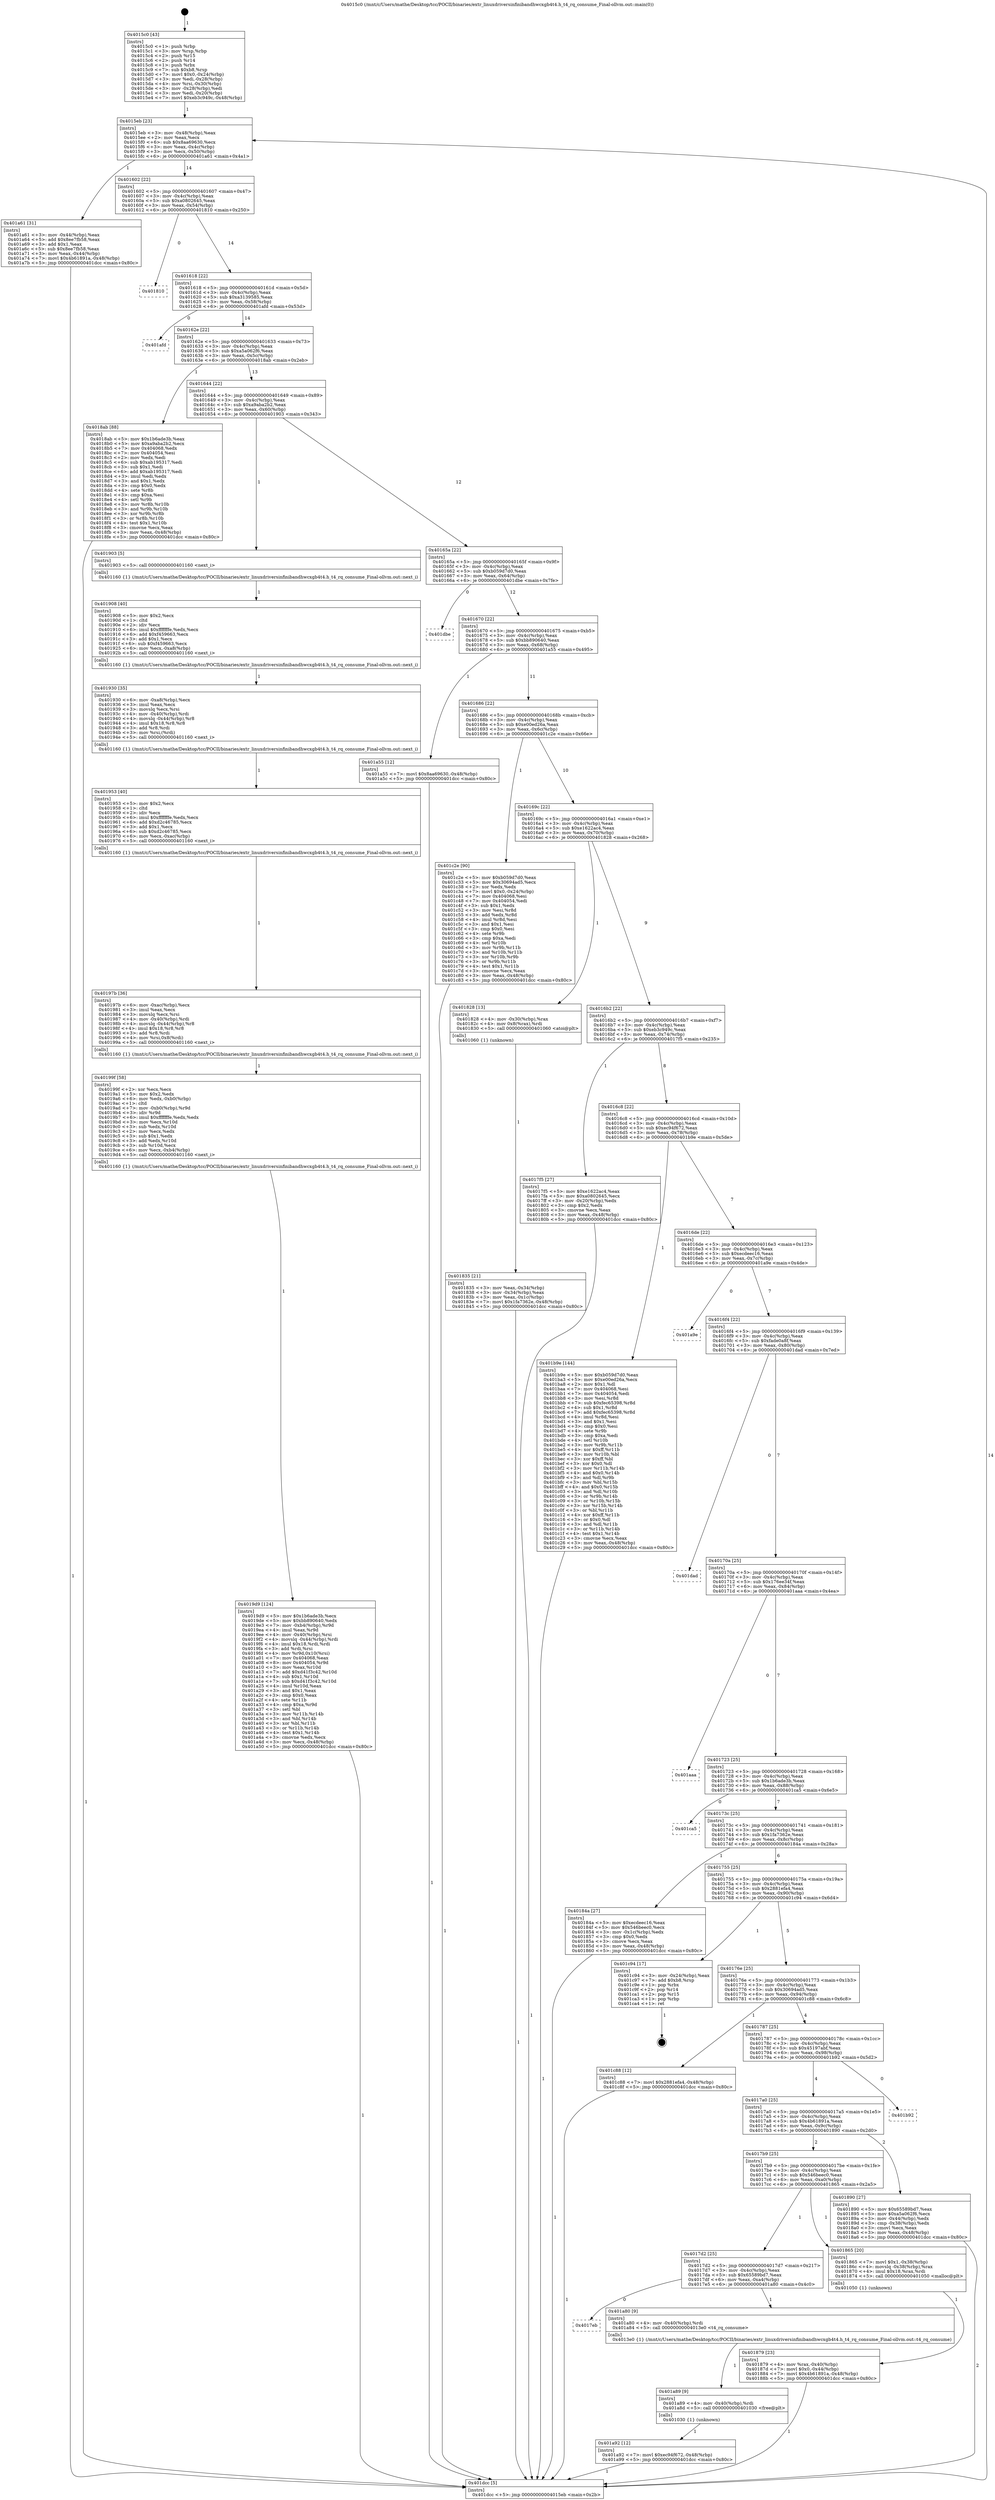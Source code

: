 digraph "0x4015c0" {
  label = "0x4015c0 (/mnt/c/Users/mathe/Desktop/tcc/POCII/binaries/extr_linuxdriversinfinibandhwcxgb4t4.h_t4_rq_consume_Final-ollvm.out::main(0))"
  labelloc = "t"
  node[shape=record]

  Entry [label="",width=0.3,height=0.3,shape=circle,fillcolor=black,style=filled]
  "0x4015eb" [label="{
     0x4015eb [23]\l
     | [instrs]\l
     &nbsp;&nbsp;0x4015eb \<+3\>: mov -0x48(%rbp),%eax\l
     &nbsp;&nbsp;0x4015ee \<+2\>: mov %eax,%ecx\l
     &nbsp;&nbsp;0x4015f0 \<+6\>: sub $0x8aa69630,%ecx\l
     &nbsp;&nbsp;0x4015f6 \<+3\>: mov %eax,-0x4c(%rbp)\l
     &nbsp;&nbsp;0x4015f9 \<+3\>: mov %ecx,-0x50(%rbp)\l
     &nbsp;&nbsp;0x4015fc \<+6\>: je 0000000000401a61 \<main+0x4a1\>\l
  }"]
  "0x401a61" [label="{
     0x401a61 [31]\l
     | [instrs]\l
     &nbsp;&nbsp;0x401a61 \<+3\>: mov -0x44(%rbp),%eax\l
     &nbsp;&nbsp;0x401a64 \<+5\>: add $0x8ee7fb58,%eax\l
     &nbsp;&nbsp;0x401a69 \<+3\>: add $0x1,%eax\l
     &nbsp;&nbsp;0x401a6c \<+5\>: sub $0x8ee7fb58,%eax\l
     &nbsp;&nbsp;0x401a71 \<+3\>: mov %eax,-0x44(%rbp)\l
     &nbsp;&nbsp;0x401a74 \<+7\>: movl $0x4b61891a,-0x48(%rbp)\l
     &nbsp;&nbsp;0x401a7b \<+5\>: jmp 0000000000401dcc \<main+0x80c\>\l
  }"]
  "0x401602" [label="{
     0x401602 [22]\l
     | [instrs]\l
     &nbsp;&nbsp;0x401602 \<+5\>: jmp 0000000000401607 \<main+0x47\>\l
     &nbsp;&nbsp;0x401607 \<+3\>: mov -0x4c(%rbp),%eax\l
     &nbsp;&nbsp;0x40160a \<+5\>: sub $0xa0802645,%eax\l
     &nbsp;&nbsp;0x40160f \<+3\>: mov %eax,-0x54(%rbp)\l
     &nbsp;&nbsp;0x401612 \<+6\>: je 0000000000401810 \<main+0x250\>\l
  }"]
  Exit [label="",width=0.3,height=0.3,shape=circle,fillcolor=black,style=filled,peripheries=2]
  "0x401810" [label="{
     0x401810\l
  }", style=dashed]
  "0x401618" [label="{
     0x401618 [22]\l
     | [instrs]\l
     &nbsp;&nbsp;0x401618 \<+5\>: jmp 000000000040161d \<main+0x5d\>\l
     &nbsp;&nbsp;0x40161d \<+3\>: mov -0x4c(%rbp),%eax\l
     &nbsp;&nbsp;0x401620 \<+5\>: sub $0xa3139585,%eax\l
     &nbsp;&nbsp;0x401625 \<+3\>: mov %eax,-0x58(%rbp)\l
     &nbsp;&nbsp;0x401628 \<+6\>: je 0000000000401afd \<main+0x53d\>\l
  }"]
  "0x401a92" [label="{
     0x401a92 [12]\l
     | [instrs]\l
     &nbsp;&nbsp;0x401a92 \<+7\>: movl $0xec94f672,-0x48(%rbp)\l
     &nbsp;&nbsp;0x401a99 \<+5\>: jmp 0000000000401dcc \<main+0x80c\>\l
  }"]
  "0x401afd" [label="{
     0x401afd\l
  }", style=dashed]
  "0x40162e" [label="{
     0x40162e [22]\l
     | [instrs]\l
     &nbsp;&nbsp;0x40162e \<+5\>: jmp 0000000000401633 \<main+0x73\>\l
     &nbsp;&nbsp;0x401633 \<+3\>: mov -0x4c(%rbp),%eax\l
     &nbsp;&nbsp;0x401636 \<+5\>: sub $0xa5a062f6,%eax\l
     &nbsp;&nbsp;0x40163b \<+3\>: mov %eax,-0x5c(%rbp)\l
     &nbsp;&nbsp;0x40163e \<+6\>: je 00000000004018ab \<main+0x2eb\>\l
  }"]
  "0x401a89" [label="{
     0x401a89 [9]\l
     | [instrs]\l
     &nbsp;&nbsp;0x401a89 \<+4\>: mov -0x40(%rbp),%rdi\l
     &nbsp;&nbsp;0x401a8d \<+5\>: call 0000000000401030 \<free@plt\>\l
     | [calls]\l
     &nbsp;&nbsp;0x401030 \{1\} (unknown)\l
  }"]
  "0x4018ab" [label="{
     0x4018ab [88]\l
     | [instrs]\l
     &nbsp;&nbsp;0x4018ab \<+5\>: mov $0x1b6ade3b,%eax\l
     &nbsp;&nbsp;0x4018b0 \<+5\>: mov $0xa9aba2b2,%ecx\l
     &nbsp;&nbsp;0x4018b5 \<+7\>: mov 0x404068,%edx\l
     &nbsp;&nbsp;0x4018bc \<+7\>: mov 0x404054,%esi\l
     &nbsp;&nbsp;0x4018c3 \<+2\>: mov %edx,%edi\l
     &nbsp;&nbsp;0x4018c5 \<+6\>: sub $0xab195317,%edi\l
     &nbsp;&nbsp;0x4018cb \<+3\>: sub $0x1,%edi\l
     &nbsp;&nbsp;0x4018ce \<+6\>: add $0xab195317,%edi\l
     &nbsp;&nbsp;0x4018d4 \<+3\>: imul %edi,%edx\l
     &nbsp;&nbsp;0x4018d7 \<+3\>: and $0x1,%edx\l
     &nbsp;&nbsp;0x4018da \<+3\>: cmp $0x0,%edx\l
     &nbsp;&nbsp;0x4018dd \<+4\>: sete %r8b\l
     &nbsp;&nbsp;0x4018e1 \<+3\>: cmp $0xa,%esi\l
     &nbsp;&nbsp;0x4018e4 \<+4\>: setl %r9b\l
     &nbsp;&nbsp;0x4018e8 \<+3\>: mov %r8b,%r10b\l
     &nbsp;&nbsp;0x4018eb \<+3\>: and %r9b,%r10b\l
     &nbsp;&nbsp;0x4018ee \<+3\>: xor %r9b,%r8b\l
     &nbsp;&nbsp;0x4018f1 \<+3\>: or %r8b,%r10b\l
     &nbsp;&nbsp;0x4018f4 \<+4\>: test $0x1,%r10b\l
     &nbsp;&nbsp;0x4018f8 \<+3\>: cmovne %ecx,%eax\l
     &nbsp;&nbsp;0x4018fb \<+3\>: mov %eax,-0x48(%rbp)\l
     &nbsp;&nbsp;0x4018fe \<+5\>: jmp 0000000000401dcc \<main+0x80c\>\l
  }"]
  "0x401644" [label="{
     0x401644 [22]\l
     | [instrs]\l
     &nbsp;&nbsp;0x401644 \<+5\>: jmp 0000000000401649 \<main+0x89\>\l
     &nbsp;&nbsp;0x401649 \<+3\>: mov -0x4c(%rbp),%eax\l
     &nbsp;&nbsp;0x40164c \<+5\>: sub $0xa9aba2b2,%eax\l
     &nbsp;&nbsp;0x401651 \<+3\>: mov %eax,-0x60(%rbp)\l
     &nbsp;&nbsp;0x401654 \<+6\>: je 0000000000401903 \<main+0x343\>\l
  }"]
  "0x4017eb" [label="{
     0x4017eb\l
  }", style=dashed]
  "0x401903" [label="{
     0x401903 [5]\l
     | [instrs]\l
     &nbsp;&nbsp;0x401903 \<+5\>: call 0000000000401160 \<next_i\>\l
     | [calls]\l
     &nbsp;&nbsp;0x401160 \{1\} (/mnt/c/Users/mathe/Desktop/tcc/POCII/binaries/extr_linuxdriversinfinibandhwcxgb4t4.h_t4_rq_consume_Final-ollvm.out::next_i)\l
  }"]
  "0x40165a" [label="{
     0x40165a [22]\l
     | [instrs]\l
     &nbsp;&nbsp;0x40165a \<+5\>: jmp 000000000040165f \<main+0x9f\>\l
     &nbsp;&nbsp;0x40165f \<+3\>: mov -0x4c(%rbp),%eax\l
     &nbsp;&nbsp;0x401662 \<+5\>: sub $0xb059d7d0,%eax\l
     &nbsp;&nbsp;0x401667 \<+3\>: mov %eax,-0x64(%rbp)\l
     &nbsp;&nbsp;0x40166a \<+6\>: je 0000000000401dbe \<main+0x7fe\>\l
  }"]
  "0x401a80" [label="{
     0x401a80 [9]\l
     | [instrs]\l
     &nbsp;&nbsp;0x401a80 \<+4\>: mov -0x40(%rbp),%rdi\l
     &nbsp;&nbsp;0x401a84 \<+5\>: call 00000000004013e0 \<t4_rq_consume\>\l
     | [calls]\l
     &nbsp;&nbsp;0x4013e0 \{1\} (/mnt/c/Users/mathe/Desktop/tcc/POCII/binaries/extr_linuxdriversinfinibandhwcxgb4t4.h_t4_rq_consume_Final-ollvm.out::t4_rq_consume)\l
  }"]
  "0x401dbe" [label="{
     0x401dbe\l
  }", style=dashed]
  "0x401670" [label="{
     0x401670 [22]\l
     | [instrs]\l
     &nbsp;&nbsp;0x401670 \<+5\>: jmp 0000000000401675 \<main+0xb5\>\l
     &nbsp;&nbsp;0x401675 \<+3\>: mov -0x4c(%rbp),%eax\l
     &nbsp;&nbsp;0x401678 \<+5\>: sub $0xbb890640,%eax\l
     &nbsp;&nbsp;0x40167d \<+3\>: mov %eax,-0x68(%rbp)\l
     &nbsp;&nbsp;0x401680 \<+6\>: je 0000000000401a55 \<main+0x495\>\l
  }"]
  "0x4019d9" [label="{
     0x4019d9 [124]\l
     | [instrs]\l
     &nbsp;&nbsp;0x4019d9 \<+5\>: mov $0x1b6ade3b,%ecx\l
     &nbsp;&nbsp;0x4019de \<+5\>: mov $0xbb890640,%edx\l
     &nbsp;&nbsp;0x4019e3 \<+7\>: mov -0xb4(%rbp),%r9d\l
     &nbsp;&nbsp;0x4019ea \<+4\>: imul %eax,%r9d\l
     &nbsp;&nbsp;0x4019ee \<+4\>: mov -0x40(%rbp),%rsi\l
     &nbsp;&nbsp;0x4019f2 \<+4\>: movslq -0x44(%rbp),%rdi\l
     &nbsp;&nbsp;0x4019f6 \<+4\>: imul $0x18,%rdi,%rdi\l
     &nbsp;&nbsp;0x4019fa \<+3\>: add %rdi,%rsi\l
     &nbsp;&nbsp;0x4019fd \<+4\>: mov %r9d,0x10(%rsi)\l
     &nbsp;&nbsp;0x401a01 \<+7\>: mov 0x404068,%eax\l
     &nbsp;&nbsp;0x401a08 \<+8\>: mov 0x404054,%r9d\l
     &nbsp;&nbsp;0x401a10 \<+3\>: mov %eax,%r10d\l
     &nbsp;&nbsp;0x401a13 \<+7\>: add $0xd41f3c42,%r10d\l
     &nbsp;&nbsp;0x401a1a \<+4\>: sub $0x1,%r10d\l
     &nbsp;&nbsp;0x401a1e \<+7\>: sub $0xd41f3c42,%r10d\l
     &nbsp;&nbsp;0x401a25 \<+4\>: imul %r10d,%eax\l
     &nbsp;&nbsp;0x401a29 \<+3\>: and $0x1,%eax\l
     &nbsp;&nbsp;0x401a2c \<+3\>: cmp $0x0,%eax\l
     &nbsp;&nbsp;0x401a2f \<+4\>: sete %r11b\l
     &nbsp;&nbsp;0x401a33 \<+4\>: cmp $0xa,%r9d\l
     &nbsp;&nbsp;0x401a37 \<+3\>: setl %bl\l
     &nbsp;&nbsp;0x401a3a \<+3\>: mov %r11b,%r14b\l
     &nbsp;&nbsp;0x401a3d \<+3\>: and %bl,%r14b\l
     &nbsp;&nbsp;0x401a40 \<+3\>: xor %bl,%r11b\l
     &nbsp;&nbsp;0x401a43 \<+3\>: or %r11b,%r14b\l
     &nbsp;&nbsp;0x401a46 \<+4\>: test $0x1,%r14b\l
     &nbsp;&nbsp;0x401a4a \<+3\>: cmovne %edx,%ecx\l
     &nbsp;&nbsp;0x401a4d \<+3\>: mov %ecx,-0x48(%rbp)\l
     &nbsp;&nbsp;0x401a50 \<+5\>: jmp 0000000000401dcc \<main+0x80c\>\l
  }"]
  "0x401a55" [label="{
     0x401a55 [12]\l
     | [instrs]\l
     &nbsp;&nbsp;0x401a55 \<+7\>: movl $0x8aa69630,-0x48(%rbp)\l
     &nbsp;&nbsp;0x401a5c \<+5\>: jmp 0000000000401dcc \<main+0x80c\>\l
  }"]
  "0x401686" [label="{
     0x401686 [22]\l
     | [instrs]\l
     &nbsp;&nbsp;0x401686 \<+5\>: jmp 000000000040168b \<main+0xcb\>\l
     &nbsp;&nbsp;0x40168b \<+3\>: mov -0x4c(%rbp),%eax\l
     &nbsp;&nbsp;0x40168e \<+5\>: sub $0xe00ed26a,%eax\l
     &nbsp;&nbsp;0x401693 \<+3\>: mov %eax,-0x6c(%rbp)\l
     &nbsp;&nbsp;0x401696 \<+6\>: je 0000000000401c2e \<main+0x66e\>\l
  }"]
  "0x40199f" [label="{
     0x40199f [58]\l
     | [instrs]\l
     &nbsp;&nbsp;0x40199f \<+2\>: xor %ecx,%ecx\l
     &nbsp;&nbsp;0x4019a1 \<+5\>: mov $0x2,%edx\l
     &nbsp;&nbsp;0x4019a6 \<+6\>: mov %edx,-0xb0(%rbp)\l
     &nbsp;&nbsp;0x4019ac \<+1\>: cltd\l
     &nbsp;&nbsp;0x4019ad \<+7\>: mov -0xb0(%rbp),%r9d\l
     &nbsp;&nbsp;0x4019b4 \<+3\>: idiv %r9d\l
     &nbsp;&nbsp;0x4019b7 \<+6\>: imul $0xfffffffe,%edx,%edx\l
     &nbsp;&nbsp;0x4019bd \<+3\>: mov %ecx,%r10d\l
     &nbsp;&nbsp;0x4019c0 \<+3\>: sub %edx,%r10d\l
     &nbsp;&nbsp;0x4019c3 \<+2\>: mov %ecx,%edx\l
     &nbsp;&nbsp;0x4019c5 \<+3\>: sub $0x1,%edx\l
     &nbsp;&nbsp;0x4019c8 \<+3\>: add %edx,%r10d\l
     &nbsp;&nbsp;0x4019cb \<+3\>: sub %r10d,%ecx\l
     &nbsp;&nbsp;0x4019ce \<+6\>: mov %ecx,-0xb4(%rbp)\l
     &nbsp;&nbsp;0x4019d4 \<+5\>: call 0000000000401160 \<next_i\>\l
     | [calls]\l
     &nbsp;&nbsp;0x401160 \{1\} (/mnt/c/Users/mathe/Desktop/tcc/POCII/binaries/extr_linuxdriversinfinibandhwcxgb4t4.h_t4_rq_consume_Final-ollvm.out::next_i)\l
  }"]
  "0x401c2e" [label="{
     0x401c2e [90]\l
     | [instrs]\l
     &nbsp;&nbsp;0x401c2e \<+5\>: mov $0xb059d7d0,%eax\l
     &nbsp;&nbsp;0x401c33 \<+5\>: mov $0x30694ad5,%ecx\l
     &nbsp;&nbsp;0x401c38 \<+2\>: xor %edx,%edx\l
     &nbsp;&nbsp;0x401c3a \<+7\>: movl $0x0,-0x24(%rbp)\l
     &nbsp;&nbsp;0x401c41 \<+7\>: mov 0x404068,%esi\l
     &nbsp;&nbsp;0x401c48 \<+7\>: mov 0x404054,%edi\l
     &nbsp;&nbsp;0x401c4f \<+3\>: sub $0x1,%edx\l
     &nbsp;&nbsp;0x401c52 \<+3\>: mov %esi,%r8d\l
     &nbsp;&nbsp;0x401c55 \<+3\>: add %edx,%r8d\l
     &nbsp;&nbsp;0x401c58 \<+4\>: imul %r8d,%esi\l
     &nbsp;&nbsp;0x401c5c \<+3\>: and $0x1,%esi\l
     &nbsp;&nbsp;0x401c5f \<+3\>: cmp $0x0,%esi\l
     &nbsp;&nbsp;0x401c62 \<+4\>: sete %r9b\l
     &nbsp;&nbsp;0x401c66 \<+3\>: cmp $0xa,%edi\l
     &nbsp;&nbsp;0x401c69 \<+4\>: setl %r10b\l
     &nbsp;&nbsp;0x401c6d \<+3\>: mov %r9b,%r11b\l
     &nbsp;&nbsp;0x401c70 \<+3\>: and %r10b,%r11b\l
     &nbsp;&nbsp;0x401c73 \<+3\>: xor %r10b,%r9b\l
     &nbsp;&nbsp;0x401c76 \<+3\>: or %r9b,%r11b\l
     &nbsp;&nbsp;0x401c79 \<+4\>: test $0x1,%r11b\l
     &nbsp;&nbsp;0x401c7d \<+3\>: cmovne %ecx,%eax\l
     &nbsp;&nbsp;0x401c80 \<+3\>: mov %eax,-0x48(%rbp)\l
     &nbsp;&nbsp;0x401c83 \<+5\>: jmp 0000000000401dcc \<main+0x80c\>\l
  }"]
  "0x40169c" [label="{
     0x40169c [22]\l
     | [instrs]\l
     &nbsp;&nbsp;0x40169c \<+5\>: jmp 00000000004016a1 \<main+0xe1\>\l
     &nbsp;&nbsp;0x4016a1 \<+3\>: mov -0x4c(%rbp),%eax\l
     &nbsp;&nbsp;0x4016a4 \<+5\>: sub $0xe1622ac4,%eax\l
     &nbsp;&nbsp;0x4016a9 \<+3\>: mov %eax,-0x70(%rbp)\l
     &nbsp;&nbsp;0x4016ac \<+6\>: je 0000000000401828 \<main+0x268\>\l
  }"]
  "0x40197b" [label="{
     0x40197b [36]\l
     | [instrs]\l
     &nbsp;&nbsp;0x40197b \<+6\>: mov -0xac(%rbp),%ecx\l
     &nbsp;&nbsp;0x401981 \<+3\>: imul %eax,%ecx\l
     &nbsp;&nbsp;0x401984 \<+3\>: movslq %ecx,%rsi\l
     &nbsp;&nbsp;0x401987 \<+4\>: mov -0x40(%rbp),%rdi\l
     &nbsp;&nbsp;0x40198b \<+4\>: movslq -0x44(%rbp),%r8\l
     &nbsp;&nbsp;0x40198f \<+4\>: imul $0x18,%r8,%r8\l
     &nbsp;&nbsp;0x401993 \<+3\>: add %r8,%rdi\l
     &nbsp;&nbsp;0x401996 \<+4\>: mov %rsi,0x8(%rdi)\l
     &nbsp;&nbsp;0x40199a \<+5\>: call 0000000000401160 \<next_i\>\l
     | [calls]\l
     &nbsp;&nbsp;0x401160 \{1\} (/mnt/c/Users/mathe/Desktop/tcc/POCII/binaries/extr_linuxdriversinfinibandhwcxgb4t4.h_t4_rq_consume_Final-ollvm.out::next_i)\l
  }"]
  "0x401828" [label="{
     0x401828 [13]\l
     | [instrs]\l
     &nbsp;&nbsp;0x401828 \<+4\>: mov -0x30(%rbp),%rax\l
     &nbsp;&nbsp;0x40182c \<+4\>: mov 0x8(%rax),%rdi\l
     &nbsp;&nbsp;0x401830 \<+5\>: call 0000000000401060 \<atoi@plt\>\l
     | [calls]\l
     &nbsp;&nbsp;0x401060 \{1\} (unknown)\l
  }"]
  "0x4016b2" [label="{
     0x4016b2 [22]\l
     | [instrs]\l
     &nbsp;&nbsp;0x4016b2 \<+5\>: jmp 00000000004016b7 \<main+0xf7\>\l
     &nbsp;&nbsp;0x4016b7 \<+3\>: mov -0x4c(%rbp),%eax\l
     &nbsp;&nbsp;0x4016ba \<+5\>: sub $0xeb3c949c,%eax\l
     &nbsp;&nbsp;0x4016bf \<+3\>: mov %eax,-0x74(%rbp)\l
     &nbsp;&nbsp;0x4016c2 \<+6\>: je 00000000004017f5 \<main+0x235\>\l
  }"]
  "0x401953" [label="{
     0x401953 [40]\l
     | [instrs]\l
     &nbsp;&nbsp;0x401953 \<+5\>: mov $0x2,%ecx\l
     &nbsp;&nbsp;0x401958 \<+1\>: cltd\l
     &nbsp;&nbsp;0x401959 \<+2\>: idiv %ecx\l
     &nbsp;&nbsp;0x40195b \<+6\>: imul $0xfffffffe,%edx,%ecx\l
     &nbsp;&nbsp;0x401961 \<+6\>: add $0xd2c46785,%ecx\l
     &nbsp;&nbsp;0x401967 \<+3\>: add $0x1,%ecx\l
     &nbsp;&nbsp;0x40196a \<+6\>: sub $0xd2c46785,%ecx\l
     &nbsp;&nbsp;0x401970 \<+6\>: mov %ecx,-0xac(%rbp)\l
     &nbsp;&nbsp;0x401976 \<+5\>: call 0000000000401160 \<next_i\>\l
     | [calls]\l
     &nbsp;&nbsp;0x401160 \{1\} (/mnt/c/Users/mathe/Desktop/tcc/POCII/binaries/extr_linuxdriversinfinibandhwcxgb4t4.h_t4_rq_consume_Final-ollvm.out::next_i)\l
  }"]
  "0x4017f5" [label="{
     0x4017f5 [27]\l
     | [instrs]\l
     &nbsp;&nbsp;0x4017f5 \<+5\>: mov $0xe1622ac4,%eax\l
     &nbsp;&nbsp;0x4017fa \<+5\>: mov $0xa0802645,%ecx\l
     &nbsp;&nbsp;0x4017ff \<+3\>: mov -0x20(%rbp),%edx\l
     &nbsp;&nbsp;0x401802 \<+3\>: cmp $0x2,%edx\l
     &nbsp;&nbsp;0x401805 \<+3\>: cmovne %ecx,%eax\l
     &nbsp;&nbsp;0x401808 \<+3\>: mov %eax,-0x48(%rbp)\l
     &nbsp;&nbsp;0x40180b \<+5\>: jmp 0000000000401dcc \<main+0x80c\>\l
  }"]
  "0x4016c8" [label="{
     0x4016c8 [22]\l
     | [instrs]\l
     &nbsp;&nbsp;0x4016c8 \<+5\>: jmp 00000000004016cd \<main+0x10d\>\l
     &nbsp;&nbsp;0x4016cd \<+3\>: mov -0x4c(%rbp),%eax\l
     &nbsp;&nbsp;0x4016d0 \<+5\>: sub $0xec94f672,%eax\l
     &nbsp;&nbsp;0x4016d5 \<+3\>: mov %eax,-0x78(%rbp)\l
     &nbsp;&nbsp;0x4016d8 \<+6\>: je 0000000000401b9e \<main+0x5de\>\l
  }"]
  "0x401dcc" [label="{
     0x401dcc [5]\l
     | [instrs]\l
     &nbsp;&nbsp;0x401dcc \<+5\>: jmp 00000000004015eb \<main+0x2b\>\l
  }"]
  "0x4015c0" [label="{
     0x4015c0 [43]\l
     | [instrs]\l
     &nbsp;&nbsp;0x4015c0 \<+1\>: push %rbp\l
     &nbsp;&nbsp;0x4015c1 \<+3\>: mov %rsp,%rbp\l
     &nbsp;&nbsp;0x4015c4 \<+2\>: push %r15\l
     &nbsp;&nbsp;0x4015c6 \<+2\>: push %r14\l
     &nbsp;&nbsp;0x4015c8 \<+1\>: push %rbx\l
     &nbsp;&nbsp;0x4015c9 \<+7\>: sub $0xb8,%rsp\l
     &nbsp;&nbsp;0x4015d0 \<+7\>: movl $0x0,-0x24(%rbp)\l
     &nbsp;&nbsp;0x4015d7 \<+3\>: mov %edi,-0x28(%rbp)\l
     &nbsp;&nbsp;0x4015da \<+4\>: mov %rsi,-0x30(%rbp)\l
     &nbsp;&nbsp;0x4015de \<+3\>: mov -0x28(%rbp),%edi\l
     &nbsp;&nbsp;0x4015e1 \<+3\>: mov %edi,-0x20(%rbp)\l
     &nbsp;&nbsp;0x4015e4 \<+7\>: movl $0xeb3c949c,-0x48(%rbp)\l
  }"]
  "0x401835" [label="{
     0x401835 [21]\l
     | [instrs]\l
     &nbsp;&nbsp;0x401835 \<+3\>: mov %eax,-0x34(%rbp)\l
     &nbsp;&nbsp;0x401838 \<+3\>: mov -0x34(%rbp),%eax\l
     &nbsp;&nbsp;0x40183b \<+3\>: mov %eax,-0x1c(%rbp)\l
     &nbsp;&nbsp;0x40183e \<+7\>: movl $0x1fa7362e,-0x48(%rbp)\l
     &nbsp;&nbsp;0x401845 \<+5\>: jmp 0000000000401dcc \<main+0x80c\>\l
  }"]
  "0x401930" [label="{
     0x401930 [35]\l
     | [instrs]\l
     &nbsp;&nbsp;0x401930 \<+6\>: mov -0xa8(%rbp),%ecx\l
     &nbsp;&nbsp;0x401936 \<+3\>: imul %eax,%ecx\l
     &nbsp;&nbsp;0x401939 \<+3\>: movslq %ecx,%rsi\l
     &nbsp;&nbsp;0x40193c \<+4\>: mov -0x40(%rbp),%rdi\l
     &nbsp;&nbsp;0x401940 \<+4\>: movslq -0x44(%rbp),%r8\l
     &nbsp;&nbsp;0x401944 \<+4\>: imul $0x18,%r8,%r8\l
     &nbsp;&nbsp;0x401948 \<+3\>: add %r8,%rdi\l
     &nbsp;&nbsp;0x40194b \<+3\>: mov %rsi,(%rdi)\l
     &nbsp;&nbsp;0x40194e \<+5\>: call 0000000000401160 \<next_i\>\l
     | [calls]\l
     &nbsp;&nbsp;0x401160 \{1\} (/mnt/c/Users/mathe/Desktop/tcc/POCII/binaries/extr_linuxdriversinfinibandhwcxgb4t4.h_t4_rq_consume_Final-ollvm.out::next_i)\l
  }"]
  "0x401b9e" [label="{
     0x401b9e [144]\l
     | [instrs]\l
     &nbsp;&nbsp;0x401b9e \<+5\>: mov $0xb059d7d0,%eax\l
     &nbsp;&nbsp;0x401ba3 \<+5\>: mov $0xe00ed26a,%ecx\l
     &nbsp;&nbsp;0x401ba8 \<+2\>: mov $0x1,%dl\l
     &nbsp;&nbsp;0x401baa \<+7\>: mov 0x404068,%esi\l
     &nbsp;&nbsp;0x401bb1 \<+7\>: mov 0x404054,%edi\l
     &nbsp;&nbsp;0x401bb8 \<+3\>: mov %esi,%r8d\l
     &nbsp;&nbsp;0x401bbb \<+7\>: sub $0xfec65398,%r8d\l
     &nbsp;&nbsp;0x401bc2 \<+4\>: sub $0x1,%r8d\l
     &nbsp;&nbsp;0x401bc6 \<+7\>: add $0xfec65398,%r8d\l
     &nbsp;&nbsp;0x401bcd \<+4\>: imul %r8d,%esi\l
     &nbsp;&nbsp;0x401bd1 \<+3\>: and $0x1,%esi\l
     &nbsp;&nbsp;0x401bd4 \<+3\>: cmp $0x0,%esi\l
     &nbsp;&nbsp;0x401bd7 \<+4\>: sete %r9b\l
     &nbsp;&nbsp;0x401bdb \<+3\>: cmp $0xa,%edi\l
     &nbsp;&nbsp;0x401bde \<+4\>: setl %r10b\l
     &nbsp;&nbsp;0x401be2 \<+3\>: mov %r9b,%r11b\l
     &nbsp;&nbsp;0x401be5 \<+4\>: xor $0xff,%r11b\l
     &nbsp;&nbsp;0x401be9 \<+3\>: mov %r10b,%bl\l
     &nbsp;&nbsp;0x401bec \<+3\>: xor $0xff,%bl\l
     &nbsp;&nbsp;0x401bef \<+3\>: xor $0x0,%dl\l
     &nbsp;&nbsp;0x401bf2 \<+3\>: mov %r11b,%r14b\l
     &nbsp;&nbsp;0x401bf5 \<+4\>: and $0x0,%r14b\l
     &nbsp;&nbsp;0x401bf9 \<+3\>: and %dl,%r9b\l
     &nbsp;&nbsp;0x401bfc \<+3\>: mov %bl,%r15b\l
     &nbsp;&nbsp;0x401bff \<+4\>: and $0x0,%r15b\l
     &nbsp;&nbsp;0x401c03 \<+3\>: and %dl,%r10b\l
     &nbsp;&nbsp;0x401c06 \<+3\>: or %r9b,%r14b\l
     &nbsp;&nbsp;0x401c09 \<+3\>: or %r10b,%r15b\l
     &nbsp;&nbsp;0x401c0c \<+3\>: xor %r15b,%r14b\l
     &nbsp;&nbsp;0x401c0f \<+3\>: or %bl,%r11b\l
     &nbsp;&nbsp;0x401c12 \<+4\>: xor $0xff,%r11b\l
     &nbsp;&nbsp;0x401c16 \<+3\>: or $0x0,%dl\l
     &nbsp;&nbsp;0x401c19 \<+3\>: and %dl,%r11b\l
     &nbsp;&nbsp;0x401c1c \<+3\>: or %r11b,%r14b\l
     &nbsp;&nbsp;0x401c1f \<+4\>: test $0x1,%r14b\l
     &nbsp;&nbsp;0x401c23 \<+3\>: cmovne %ecx,%eax\l
     &nbsp;&nbsp;0x401c26 \<+3\>: mov %eax,-0x48(%rbp)\l
     &nbsp;&nbsp;0x401c29 \<+5\>: jmp 0000000000401dcc \<main+0x80c\>\l
  }"]
  "0x4016de" [label="{
     0x4016de [22]\l
     | [instrs]\l
     &nbsp;&nbsp;0x4016de \<+5\>: jmp 00000000004016e3 \<main+0x123\>\l
     &nbsp;&nbsp;0x4016e3 \<+3\>: mov -0x4c(%rbp),%eax\l
     &nbsp;&nbsp;0x4016e6 \<+5\>: sub $0xecdeec16,%eax\l
     &nbsp;&nbsp;0x4016eb \<+3\>: mov %eax,-0x7c(%rbp)\l
     &nbsp;&nbsp;0x4016ee \<+6\>: je 0000000000401a9e \<main+0x4de\>\l
  }"]
  "0x401908" [label="{
     0x401908 [40]\l
     | [instrs]\l
     &nbsp;&nbsp;0x401908 \<+5\>: mov $0x2,%ecx\l
     &nbsp;&nbsp;0x40190d \<+1\>: cltd\l
     &nbsp;&nbsp;0x40190e \<+2\>: idiv %ecx\l
     &nbsp;&nbsp;0x401910 \<+6\>: imul $0xfffffffe,%edx,%ecx\l
     &nbsp;&nbsp;0x401916 \<+6\>: add $0xf459663,%ecx\l
     &nbsp;&nbsp;0x40191c \<+3\>: add $0x1,%ecx\l
     &nbsp;&nbsp;0x40191f \<+6\>: sub $0xf459663,%ecx\l
     &nbsp;&nbsp;0x401925 \<+6\>: mov %ecx,-0xa8(%rbp)\l
     &nbsp;&nbsp;0x40192b \<+5\>: call 0000000000401160 \<next_i\>\l
     | [calls]\l
     &nbsp;&nbsp;0x401160 \{1\} (/mnt/c/Users/mathe/Desktop/tcc/POCII/binaries/extr_linuxdriversinfinibandhwcxgb4t4.h_t4_rq_consume_Final-ollvm.out::next_i)\l
  }"]
  "0x401a9e" [label="{
     0x401a9e\l
  }", style=dashed]
  "0x4016f4" [label="{
     0x4016f4 [22]\l
     | [instrs]\l
     &nbsp;&nbsp;0x4016f4 \<+5\>: jmp 00000000004016f9 \<main+0x139\>\l
     &nbsp;&nbsp;0x4016f9 \<+3\>: mov -0x4c(%rbp),%eax\l
     &nbsp;&nbsp;0x4016fc \<+5\>: sub $0xfade0a8f,%eax\l
     &nbsp;&nbsp;0x401701 \<+3\>: mov %eax,-0x80(%rbp)\l
     &nbsp;&nbsp;0x401704 \<+6\>: je 0000000000401dad \<main+0x7ed\>\l
  }"]
  "0x401879" [label="{
     0x401879 [23]\l
     | [instrs]\l
     &nbsp;&nbsp;0x401879 \<+4\>: mov %rax,-0x40(%rbp)\l
     &nbsp;&nbsp;0x40187d \<+7\>: movl $0x0,-0x44(%rbp)\l
     &nbsp;&nbsp;0x401884 \<+7\>: movl $0x4b61891a,-0x48(%rbp)\l
     &nbsp;&nbsp;0x40188b \<+5\>: jmp 0000000000401dcc \<main+0x80c\>\l
  }"]
  "0x401dad" [label="{
     0x401dad\l
  }", style=dashed]
  "0x40170a" [label="{
     0x40170a [25]\l
     | [instrs]\l
     &nbsp;&nbsp;0x40170a \<+5\>: jmp 000000000040170f \<main+0x14f\>\l
     &nbsp;&nbsp;0x40170f \<+3\>: mov -0x4c(%rbp),%eax\l
     &nbsp;&nbsp;0x401712 \<+5\>: sub $0x176ee34f,%eax\l
     &nbsp;&nbsp;0x401717 \<+6\>: mov %eax,-0x84(%rbp)\l
     &nbsp;&nbsp;0x40171d \<+6\>: je 0000000000401aaa \<main+0x4ea\>\l
  }"]
  "0x4017d2" [label="{
     0x4017d2 [25]\l
     | [instrs]\l
     &nbsp;&nbsp;0x4017d2 \<+5\>: jmp 00000000004017d7 \<main+0x217\>\l
     &nbsp;&nbsp;0x4017d7 \<+3\>: mov -0x4c(%rbp),%eax\l
     &nbsp;&nbsp;0x4017da \<+5\>: sub $0x65589bd7,%eax\l
     &nbsp;&nbsp;0x4017df \<+6\>: mov %eax,-0xa4(%rbp)\l
     &nbsp;&nbsp;0x4017e5 \<+6\>: je 0000000000401a80 \<main+0x4c0\>\l
  }"]
  "0x401aaa" [label="{
     0x401aaa\l
  }", style=dashed]
  "0x401723" [label="{
     0x401723 [25]\l
     | [instrs]\l
     &nbsp;&nbsp;0x401723 \<+5\>: jmp 0000000000401728 \<main+0x168\>\l
     &nbsp;&nbsp;0x401728 \<+3\>: mov -0x4c(%rbp),%eax\l
     &nbsp;&nbsp;0x40172b \<+5\>: sub $0x1b6ade3b,%eax\l
     &nbsp;&nbsp;0x401730 \<+6\>: mov %eax,-0x88(%rbp)\l
     &nbsp;&nbsp;0x401736 \<+6\>: je 0000000000401ca5 \<main+0x6e5\>\l
  }"]
  "0x401865" [label="{
     0x401865 [20]\l
     | [instrs]\l
     &nbsp;&nbsp;0x401865 \<+7\>: movl $0x1,-0x38(%rbp)\l
     &nbsp;&nbsp;0x40186c \<+4\>: movslq -0x38(%rbp),%rax\l
     &nbsp;&nbsp;0x401870 \<+4\>: imul $0x18,%rax,%rdi\l
     &nbsp;&nbsp;0x401874 \<+5\>: call 0000000000401050 \<malloc@plt\>\l
     | [calls]\l
     &nbsp;&nbsp;0x401050 \{1\} (unknown)\l
  }"]
  "0x401ca5" [label="{
     0x401ca5\l
  }", style=dashed]
  "0x40173c" [label="{
     0x40173c [25]\l
     | [instrs]\l
     &nbsp;&nbsp;0x40173c \<+5\>: jmp 0000000000401741 \<main+0x181\>\l
     &nbsp;&nbsp;0x401741 \<+3\>: mov -0x4c(%rbp),%eax\l
     &nbsp;&nbsp;0x401744 \<+5\>: sub $0x1fa7362e,%eax\l
     &nbsp;&nbsp;0x401749 \<+6\>: mov %eax,-0x8c(%rbp)\l
     &nbsp;&nbsp;0x40174f \<+6\>: je 000000000040184a \<main+0x28a\>\l
  }"]
  "0x4017b9" [label="{
     0x4017b9 [25]\l
     | [instrs]\l
     &nbsp;&nbsp;0x4017b9 \<+5\>: jmp 00000000004017be \<main+0x1fe\>\l
     &nbsp;&nbsp;0x4017be \<+3\>: mov -0x4c(%rbp),%eax\l
     &nbsp;&nbsp;0x4017c1 \<+5\>: sub $0x546beec0,%eax\l
     &nbsp;&nbsp;0x4017c6 \<+6\>: mov %eax,-0xa0(%rbp)\l
     &nbsp;&nbsp;0x4017cc \<+6\>: je 0000000000401865 \<main+0x2a5\>\l
  }"]
  "0x40184a" [label="{
     0x40184a [27]\l
     | [instrs]\l
     &nbsp;&nbsp;0x40184a \<+5\>: mov $0xecdeec16,%eax\l
     &nbsp;&nbsp;0x40184f \<+5\>: mov $0x546beec0,%ecx\l
     &nbsp;&nbsp;0x401854 \<+3\>: mov -0x1c(%rbp),%edx\l
     &nbsp;&nbsp;0x401857 \<+3\>: cmp $0x0,%edx\l
     &nbsp;&nbsp;0x40185a \<+3\>: cmove %ecx,%eax\l
     &nbsp;&nbsp;0x40185d \<+3\>: mov %eax,-0x48(%rbp)\l
     &nbsp;&nbsp;0x401860 \<+5\>: jmp 0000000000401dcc \<main+0x80c\>\l
  }"]
  "0x401755" [label="{
     0x401755 [25]\l
     | [instrs]\l
     &nbsp;&nbsp;0x401755 \<+5\>: jmp 000000000040175a \<main+0x19a\>\l
     &nbsp;&nbsp;0x40175a \<+3\>: mov -0x4c(%rbp),%eax\l
     &nbsp;&nbsp;0x40175d \<+5\>: sub $0x2881efa4,%eax\l
     &nbsp;&nbsp;0x401762 \<+6\>: mov %eax,-0x90(%rbp)\l
     &nbsp;&nbsp;0x401768 \<+6\>: je 0000000000401c94 \<main+0x6d4\>\l
  }"]
  "0x401890" [label="{
     0x401890 [27]\l
     | [instrs]\l
     &nbsp;&nbsp;0x401890 \<+5\>: mov $0x65589bd7,%eax\l
     &nbsp;&nbsp;0x401895 \<+5\>: mov $0xa5a062f6,%ecx\l
     &nbsp;&nbsp;0x40189a \<+3\>: mov -0x44(%rbp),%edx\l
     &nbsp;&nbsp;0x40189d \<+3\>: cmp -0x38(%rbp),%edx\l
     &nbsp;&nbsp;0x4018a0 \<+3\>: cmovl %ecx,%eax\l
     &nbsp;&nbsp;0x4018a3 \<+3\>: mov %eax,-0x48(%rbp)\l
     &nbsp;&nbsp;0x4018a6 \<+5\>: jmp 0000000000401dcc \<main+0x80c\>\l
  }"]
  "0x401c94" [label="{
     0x401c94 [17]\l
     | [instrs]\l
     &nbsp;&nbsp;0x401c94 \<+3\>: mov -0x24(%rbp),%eax\l
     &nbsp;&nbsp;0x401c97 \<+7\>: add $0xb8,%rsp\l
     &nbsp;&nbsp;0x401c9e \<+1\>: pop %rbx\l
     &nbsp;&nbsp;0x401c9f \<+2\>: pop %r14\l
     &nbsp;&nbsp;0x401ca1 \<+2\>: pop %r15\l
     &nbsp;&nbsp;0x401ca3 \<+1\>: pop %rbp\l
     &nbsp;&nbsp;0x401ca4 \<+1\>: ret\l
  }"]
  "0x40176e" [label="{
     0x40176e [25]\l
     | [instrs]\l
     &nbsp;&nbsp;0x40176e \<+5\>: jmp 0000000000401773 \<main+0x1b3\>\l
     &nbsp;&nbsp;0x401773 \<+3\>: mov -0x4c(%rbp),%eax\l
     &nbsp;&nbsp;0x401776 \<+5\>: sub $0x30694ad5,%eax\l
     &nbsp;&nbsp;0x40177b \<+6\>: mov %eax,-0x94(%rbp)\l
     &nbsp;&nbsp;0x401781 \<+6\>: je 0000000000401c88 \<main+0x6c8\>\l
  }"]
  "0x4017a0" [label="{
     0x4017a0 [25]\l
     | [instrs]\l
     &nbsp;&nbsp;0x4017a0 \<+5\>: jmp 00000000004017a5 \<main+0x1e5\>\l
     &nbsp;&nbsp;0x4017a5 \<+3\>: mov -0x4c(%rbp),%eax\l
     &nbsp;&nbsp;0x4017a8 \<+5\>: sub $0x4b61891a,%eax\l
     &nbsp;&nbsp;0x4017ad \<+6\>: mov %eax,-0x9c(%rbp)\l
     &nbsp;&nbsp;0x4017b3 \<+6\>: je 0000000000401890 \<main+0x2d0\>\l
  }"]
  "0x401c88" [label="{
     0x401c88 [12]\l
     | [instrs]\l
     &nbsp;&nbsp;0x401c88 \<+7\>: movl $0x2881efa4,-0x48(%rbp)\l
     &nbsp;&nbsp;0x401c8f \<+5\>: jmp 0000000000401dcc \<main+0x80c\>\l
  }"]
  "0x401787" [label="{
     0x401787 [25]\l
     | [instrs]\l
     &nbsp;&nbsp;0x401787 \<+5\>: jmp 000000000040178c \<main+0x1cc\>\l
     &nbsp;&nbsp;0x40178c \<+3\>: mov -0x4c(%rbp),%eax\l
     &nbsp;&nbsp;0x40178f \<+5\>: sub $0x45197abf,%eax\l
     &nbsp;&nbsp;0x401794 \<+6\>: mov %eax,-0x98(%rbp)\l
     &nbsp;&nbsp;0x40179a \<+6\>: je 0000000000401b92 \<main+0x5d2\>\l
  }"]
  "0x401b92" [label="{
     0x401b92\l
  }", style=dashed]
  Entry -> "0x4015c0" [label=" 1"]
  "0x4015eb" -> "0x401a61" [label=" 1"]
  "0x4015eb" -> "0x401602" [label=" 14"]
  "0x401c94" -> Exit [label=" 1"]
  "0x401602" -> "0x401810" [label=" 0"]
  "0x401602" -> "0x401618" [label=" 14"]
  "0x401c88" -> "0x401dcc" [label=" 1"]
  "0x401618" -> "0x401afd" [label=" 0"]
  "0x401618" -> "0x40162e" [label=" 14"]
  "0x401c2e" -> "0x401dcc" [label=" 1"]
  "0x40162e" -> "0x4018ab" [label=" 1"]
  "0x40162e" -> "0x401644" [label=" 13"]
  "0x401b9e" -> "0x401dcc" [label=" 1"]
  "0x401644" -> "0x401903" [label=" 1"]
  "0x401644" -> "0x40165a" [label=" 12"]
  "0x401a92" -> "0x401dcc" [label=" 1"]
  "0x40165a" -> "0x401dbe" [label=" 0"]
  "0x40165a" -> "0x401670" [label=" 12"]
  "0x401a89" -> "0x401a92" [label=" 1"]
  "0x401670" -> "0x401a55" [label=" 1"]
  "0x401670" -> "0x401686" [label=" 11"]
  "0x4017d2" -> "0x4017eb" [label=" 0"]
  "0x401686" -> "0x401c2e" [label=" 1"]
  "0x401686" -> "0x40169c" [label=" 10"]
  "0x4017d2" -> "0x401a80" [label=" 1"]
  "0x40169c" -> "0x401828" [label=" 1"]
  "0x40169c" -> "0x4016b2" [label=" 9"]
  "0x401a80" -> "0x401a89" [label=" 1"]
  "0x4016b2" -> "0x4017f5" [label=" 1"]
  "0x4016b2" -> "0x4016c8" [label=" 8"]
  "0x4017f5" -> "0x401dcc" [label=" 1"]
  "0x4015c0" -> "0x4015eb" [label=" 1"]
  "0x401dcc" -> "0x4015eb" [label=" 14"]
  "0x401828" -> "0x401835" [label=" 1"]
  "0x401835" -> "0x401dcc" [label=" 1"]
  "0x401a61" -> "0x401dcc" [label=" 1"]
  "0x4016c8" -> "0x401b9e" [label=" 1"]
  "0x4016c8" -> "0x4016de" [label=" 7"]
  "0x401a55" -> "0x401dcc" [label=" 1"]
  "0x4016de" -> "0x401a9e" [label=" 0"]
  "0x4016de" -> "0x4016f4" [label=" 7"]
  "0x4019d9" -> "0x401dcc" [label=" 1"]
  "0x4016f4" -> "0x401dad" [label=" 0"]
  "0x4016f4" -> "0x40170a" [label=" 7"]
  "0x40199f" -> "0x4019d9" [label=" 1"]
  "0x40170a" -> "0x401aaa" [label=" 0"]
  "0x40170a" -> "0x401723" [label=" 7"]
  "0x40197b" -> "0x40199f" [label=" 1"]
  "0x401723" -> "0x401ca5" [label=" 0"]
  "0x401723" -> "0x40173c" [label=" 7"]
  "0x401953" -> "0x40197b" [label=" 1"]
  "0x40173c" -> "0x40184a" [label=" 1"]
  "0x40173c" -> "0x401755" [label=" 6"]
  "0x40184a" -> "0x401dcc" [label=" 1"]
  "0x401908" -> "0x401930" [label=" 1"]
  "0x401755" -> "0x401c94" [label=" 1"]
  "0x401755" -> "0x40176e" [label=" 5"]
  "0x401903" -> "0x401908" [label=" 1"]
  "0x40176e" -> "0x401c88" [label=" 1"]
  "0x40176e" -> "0x401787" [label=" 4"]
  "0x401890" -> "0x401dcc" [label=" 2"]
  "0x401787" -> "0x401b92" [label=" 0"]
  "0x401787" -> "0x4017a0" [label=" 4"]
  "0x4018ab" -> "0x401dcc" [label=" 1"]
  "0x4017a0" -> "0x401890" [label=" 2"]
  "0x4017a0" -> "0x4017b9" [label=" 2"]
  "0x401930" -> "0x401953" [label=" 1"]
  "0x4017b9" -> "0x401865" [label=" 1"]
  "0x4017b9" -> "0x4017d2" [label=" 1"]
  "0x401865" -> "0x401879" [label=" 1"]
  "0x401879" -> "0x401dcc" [label=" 1"]
}
